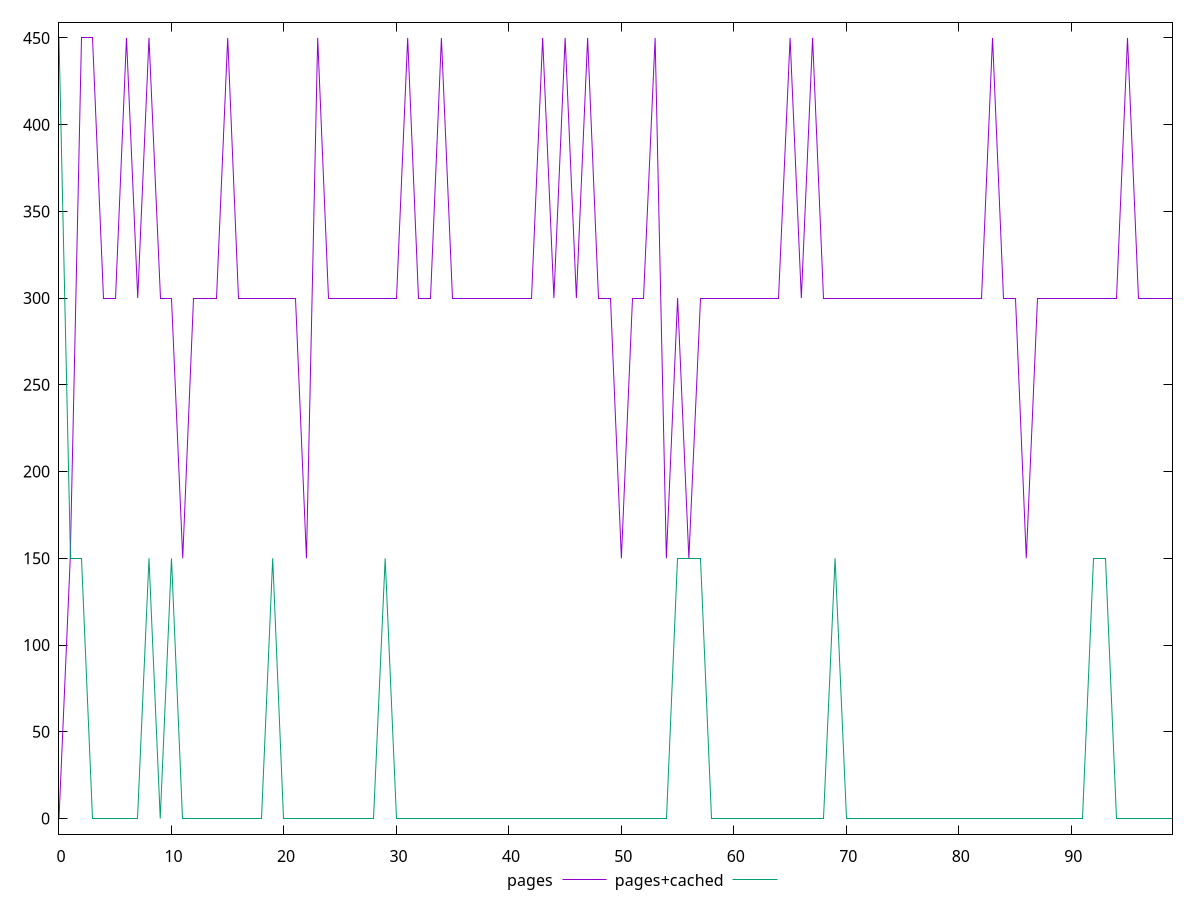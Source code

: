 reset

$pages <<EOF
0 0
1 150
2 450
3 450
4 300
5 300
6 450
7 300
8 450
9 300
10 300
11 150
12 300
13 300
14 300
15 450
16 300
17 300
18 300
19 300
20 300
21 300
22 150
23 450
24 300
25 300
26 300
27 300
28 300
29 300
30 300
31 450
32 300
33 300
34 450
35 300
36 300
37 300
38 300
39 300
40 300
41 300
42 300
43 450
44 300
45 450
46 300
47 450
48 300
49 300
50 150
51 300
52 300
53 450
54 150
55 300
56 150
57 300
58 300
59 300
60 300
61 300
62 300
63 300
64 300
65 450
66 300
67 450
68 300
69 300
70 300
71 300
72 300
73 300
74 300
75 300
76 300
77 300
78 300
79 300
80 300
81 300
82 300
83 450
84 300
85 300
86 150
87 300
88 300
89 300
90 300
91 300
92 300
93 300
94 300
95 450
96 300
97 300
98 300
99 300
EOF

$pagesCached <<EOF
0 450
1 150
2 150
3 0
4 0
5 0
6 0
7 0
8 150
9 0
10 150
11 0
12 0
13 0
14 0
15 0
16 0
17 0
18 0
19 150
20 0
21 0
22 0
23 0
24 0
25 0
26 0
27 0
28 0
29 150
30 0
31 0
32 0
33 0
34 0
35 0
36 0
37 0
38 0
39 0
40 0
41 0
42 0
43 0
44 0
45 0
46 0
47 0
48 0
49 0
50 0
51 0
52 0
53 0
54 0
55 150
56 150
57 150
58 0
59 0
60 0
61 0
62 0
63 0
64 0
65 0
66 0
67 0
68 0
69 150
70 0
71 0
72 0
73 0
74 0
75 0
76 0
77 0
78 0
79 0
80 0
81 0
82 0
83 0
84 0
85 0
86 0
87 0
88 0
89 0
90 0
91 0
92 150
93 150
94 0
95 0
96 0
97 0
98 0
99 0
EOF

set key outside below
set xrange [0:99]
set yrange [-9:459]
set trange [-9:459]
set terminal svg size 640, 520 enhanced background rgb 'white'
set output "reprap/unminified-css/comparison/line/1_vs_2.svg"

plot $pages title "pages" with line, \
     $pagesCached title "pages+cached" with line

reset

